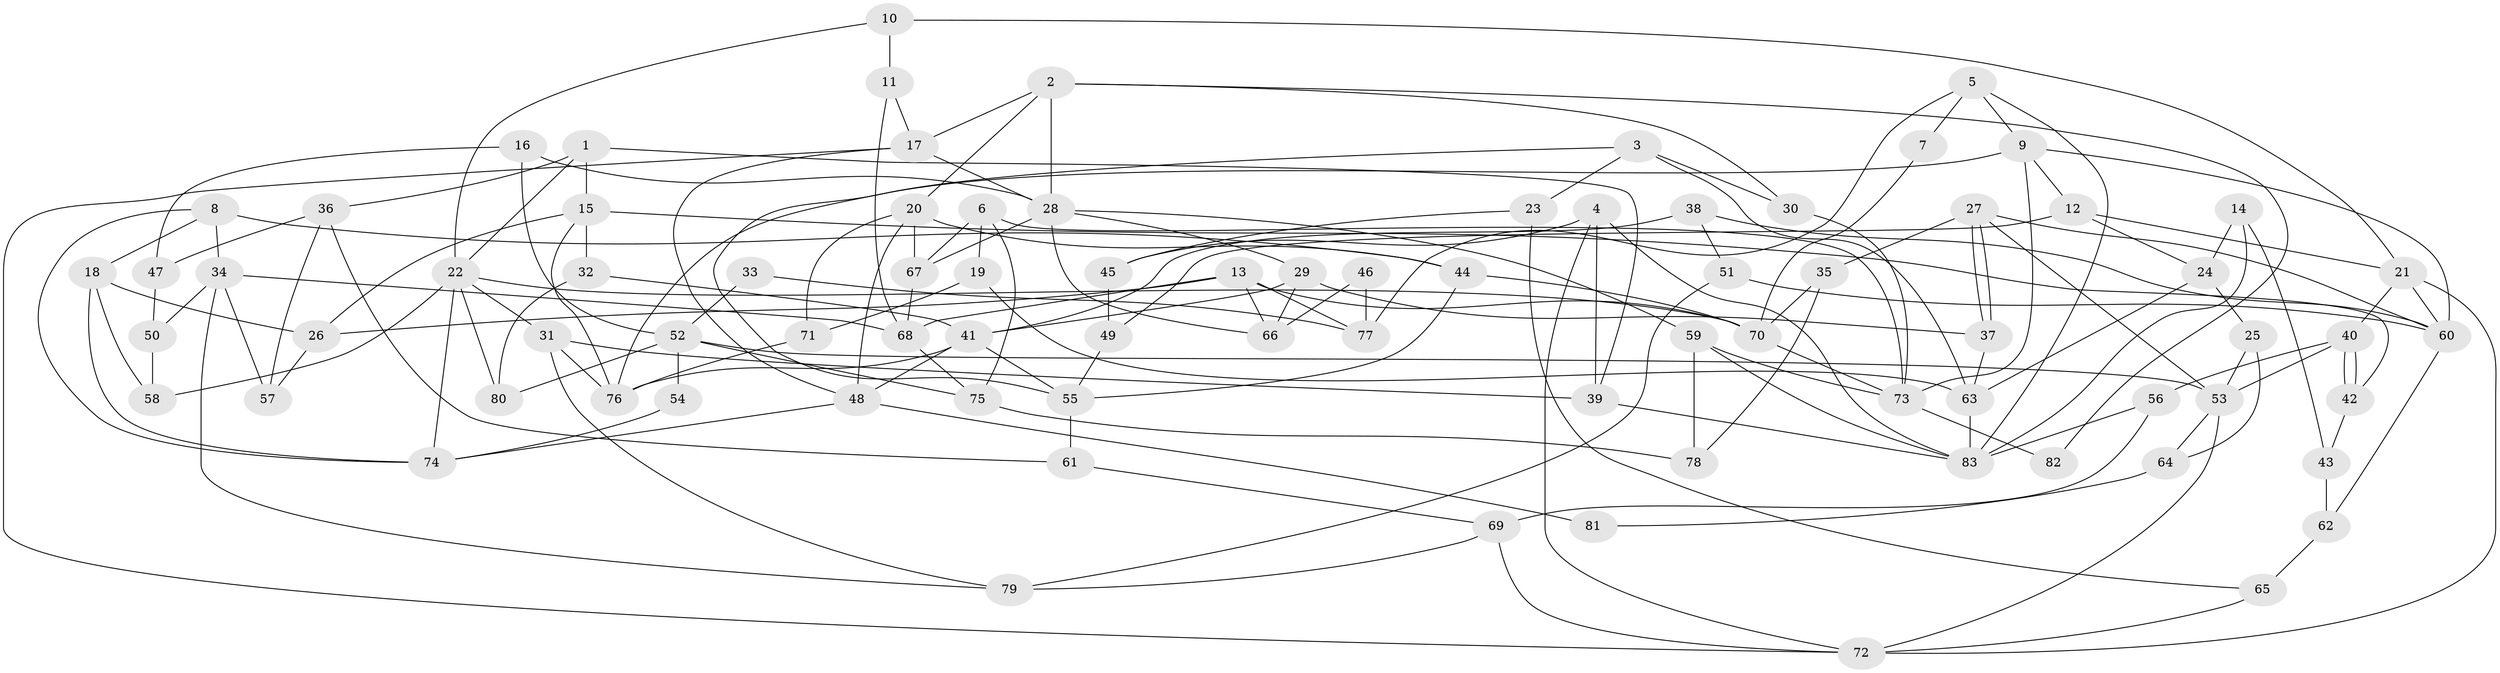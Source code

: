 // Generated by graph-tools (version 1.1) at 2025/51/03/09/25 04:51:57]
// undirected, 83 vertices, 166 edges
graph export_dot {
graph [start="1"]
  node [color=gray90,style=filled];
  1;
  2;
  3;
  4;
  5;
  6;
  7;
  8;
  9;
  10;
  11;
  12;
  13;
  14;
  15;
  16;
  17;
  18;
  19;
  20;
  21;
  22;
  23;
  24;
  25;
  26;
  27;
  28;
  29;
  30;
  31;
  32;
  33;
  34;
  35;
  36;
  37;
  38;
  39;
  40;
  41;
  42;
  43;
  44;
  45;
  46;
  47;
  48;
  49;
  50;
  51;
  52;
  53;
  54;
  55;
  56;
  57;
  58;
  59;
  60;
  61;
  62;
  63;
  64;
  65;
  66;
  67;
  68;
  69;
  70;
  71;
  72;
  73;
  74;
  75;
  76;
  77;
  78;
  79;
  80;
  81;
  82;
  83;
  1 -- 36;
  1 -- 22;
  1 -- 15;
  1 -- 39;
  2 -- 28;
  2 -- 17;
  2 -- 20;
  2 -- 30;
  2 -- 82;
  3 -- 55;
  3 -- 63;
  3 -- 23;
  3 -- 30;
  4 -- 72;
  4 -- 39;
  4 -- 45;
  4 -- 83;
  5 -- 9;
  5 -- 83;
  5 -- 7;
  5 -- 77;
  6 -- 67;
  6 -- 73;
  6 -- 19;
  6 -- 75;
  7 -- 70;
  8 -- 74;
  8 -- 44;
  8 -- 18;
  8 -- 34;
  9 -- 12;
  9 -- 73;
  9 -- 60;
  9 -- 76;
  10 -- 22;
  10 -- 11;
  10 -- 21;
  11 -- 68;
  11 -- 17;
  12 -- 24;
  12 -- 21;
  12 -- 49;
  13 -- 68;
  13 -- 26;
  13 -- 66;
  13 -- 70;
  13 -- 77;
  14 -- 83;
  14 -- 43;
  14 -- 24;
  15 -- 76;
  15 -- 26;
  15 -- 32;
  15 -- 42;
  16 -- 28;
  16 -- 52;
  16 -- 47;
  17 -- 28;
  17 -- 72;
  17 -- 48;
  18 -- 74;
  18 -- 26;
  18 -- 58;
  19 -- 63;
  19 -- 71;
  20 -- 71;
  20 -- 44;
  20 -- 48;
  20 -- 67;
  21 -- 60;
  21 -- 40;
  21 -- 72;
  22 -- 80;
  22 -- 31;
  22 -- 58;
  22 -- 70;
  22 -- 74;
  23 -- 45;
  23 -- 65;
  24 -- 63;
  24 -- 25;
  25 -- 53;
  25 -- 64;
  26 -- 57;
  27 -- 60;
  27 -- 37;
  27 -- 37;
  27 -- 35;
  27 -- 53;
  28 -- 59;
  28 -- 66;
  28 -- 29;
  28 -- 67;
  29 -- 41;
  29 -- 37;
  29 -- 66;
  30 -- 73;
  31 -- 39;
  31 -- 79;
  31 -- 76;
  32 -- 41;
  32 -- 80;
  33 -- 77;
  33 -- 52;
  34 -- 57;
  34 -- 50;
  34 -- 68;
  34 -- 79;
  35 -- 70;
  35 -- 78;
  36 -- 47;
  36 -- 61;
  36 -- 57;
  37 -- 63;
  38 -- 41;
  38 -- 60;
  38 -- 51;
  39 -- 83;
  40 -- 42;
  40 -- 42;
  40 -- 53;
  40 -- 56;
  41 -- 76;
  41 -- 48;
  41 -- 55;
  42 -- 43;
  43 -- 62;
  44 -- 70;
  44 -- 55;
  45 -- 49;
  46 -- 77;
  46 -- 66;
  47 -- 50;
  48 -- 74;
  48 -- 81;
  49 -- 55;
  50 -- 58;
  51 -- 79;
  51 -- 60;
  52 -- 75;
  52 -- 53;
  52 -- 54;
  52 -- 80;
  53 -- 64;
  53 -- 72;
  54 -- 74;
  55 -- 61;
  56 -- 83;
  56 -- 69;
  59 -- 78;
  59 -- 73;
  59 -- 83;
  60 -- 62;
  61 -- 69;
  62 -- 65;
  63 -- 83;
  64 -- 81;
  65 -- 72;
  67 -- 68;
  68 -- 75;
  69 -- 72;
  69 -- 79;
  70 -- 73;
  71 -- 76;
  73 -- 82;
  75 -- 78;
}
